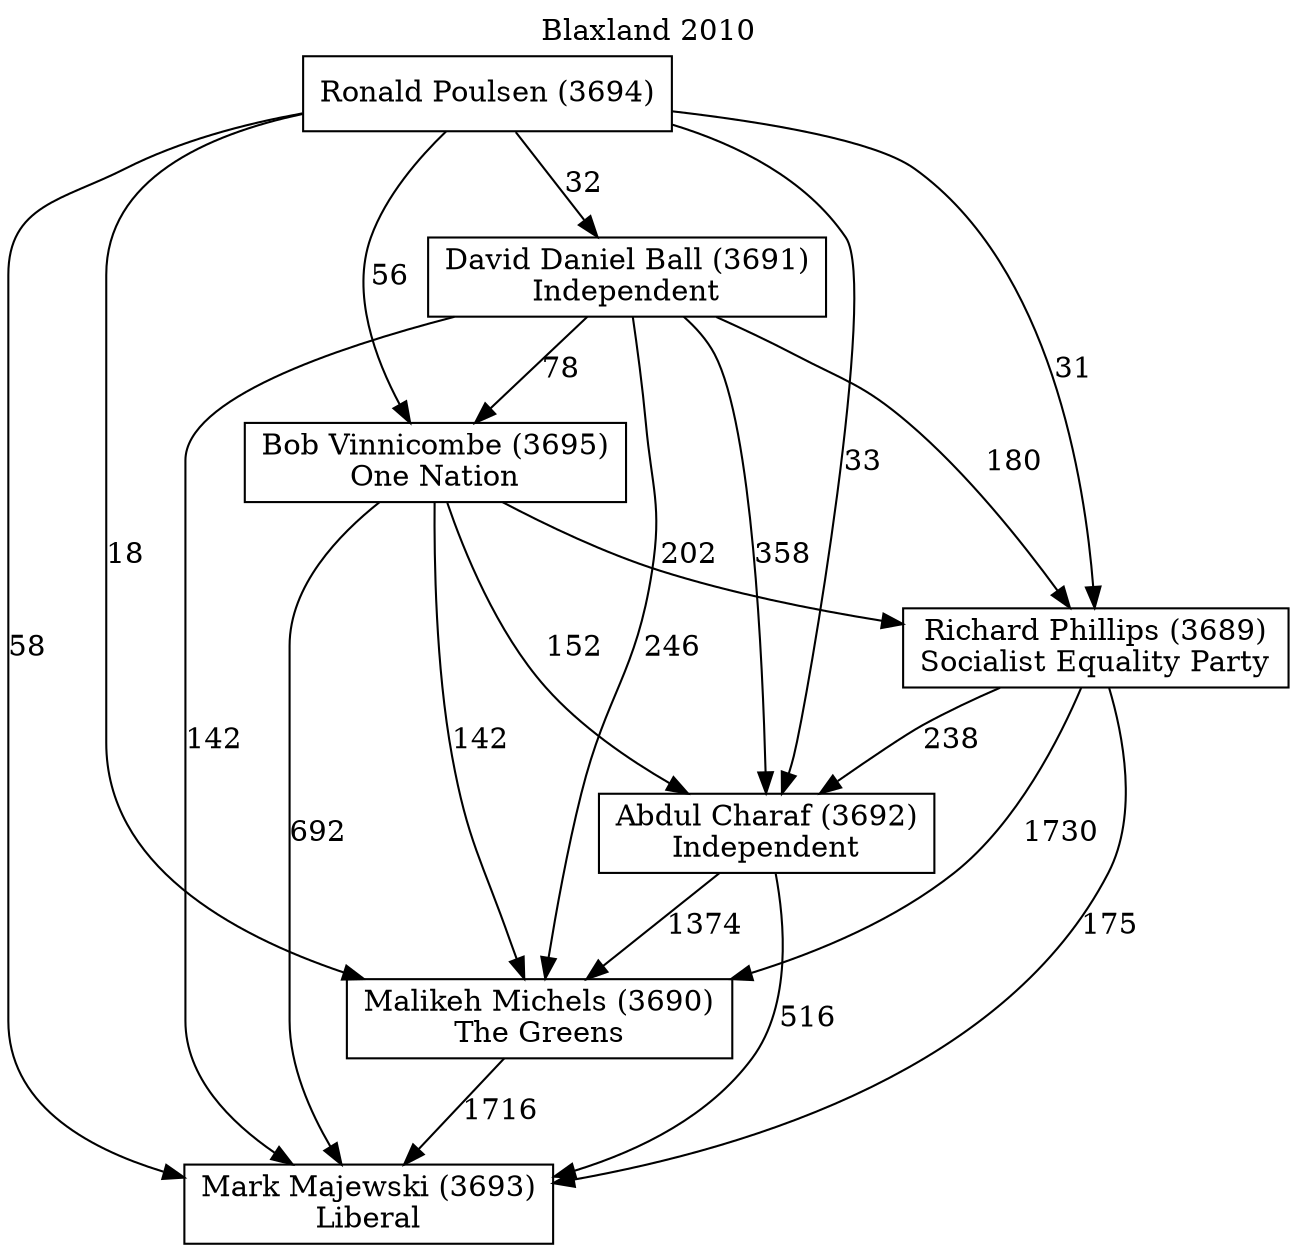 // House preference flow
digraph "Mark Majewski (3693)_Blaxland_2010" {
	graph [label="Blaxland 2010" labelloc=t mclimit=10]
	node [shape=box]
	"Mark Majewski (3693)" [label="Mark Majewski (3693)
Liberal"]
	"Malikeh Michels (3690)" [label="Malikeh Michels (3690)
The Greens"]
	"Abdul Charaf (3692)" [label="Abdul Charaf (3692)
Independent"]
	"Richard Phillips (3689)" [label="Richard Phillips (3689)
Socialist Equality Party"]
	"Bob Vinnicombe (3695)" [label="Bob Vinnicombe (3695)
One Nation"]
	"David Daniel Ball (3691)" [label="David Daniel Ball (3691)
Independent"]
	"Ronald Poulsen (3694)" [label="Ronald Poulsen (3694)
"]
	"Malikeh Michels (3690)" -> "Mark Majewski (3693)" [label=1716]
	"Abdul Charaf (3692)" -> "Malikeh Michels (3690)" [label=1374]
	"Richard Phillips (3689)" -> "Abdul Charaf (3692)" [label=238]
	"Bob Vinnicombe (3695)" -> "Richard Phillips (3689)" [label=202]
	"David Daniel Ball (3691)" -> "Bob Vinnicombe (3695)" [label=78]
	"Ronald Poulsen (3694)" -> "David Daniel Ball (3691)" [label=32]
	"Abdul Charaf (3692)" -> "Mark Majewski (3693)" [label=516]
	"Richard Phillips (3689)" -> "Mark Majewski (3693)" [label=175]
	"Bob Vinnicombe (3695)" -> "Mark Majewski (3693)" [label=692]
	"David Daniel Ball (3691)" -> "Mark Majewski (3693)" [label=142]
	"Ronald Poulsen (3694)" -> "Mark Majewski (3693)" [label=58]
	"Ronald Poulsen (3694)" -> "Bob Vinnicombe (3695)" [label=56]
	"David Daniel Ball (3691)" -> "Richard Phillips (3689)" [label=180]
	"Ronald Poulsen (3694)" -> "Richard Phillips (3689)" [label=31]
	"Bob Vinnicombe (3695)" -> "Abdul Charaf (3692)" [label=152]
	"David Daniel Ball (3691)" -> "Abdul Charaf (3692)" [label=358]
	"Ronald Poulsen (3694)" -> "Abdul Charaf (3692)" [label=33]
	"Richard Phillips (3689)" -> "Malikeh Michels (3690)" [label=1730]
	"Bob Vinnicombe (3695)" -> "Malikeh Michels (3690)" [label=142]
	"David Daniel Ball (3691)" -> "Malikeh Michels (3690)" [label=246]
	"Ronald Poulsen (3694)" -> "Malikeh Michels (3690)" [label=18]
}
